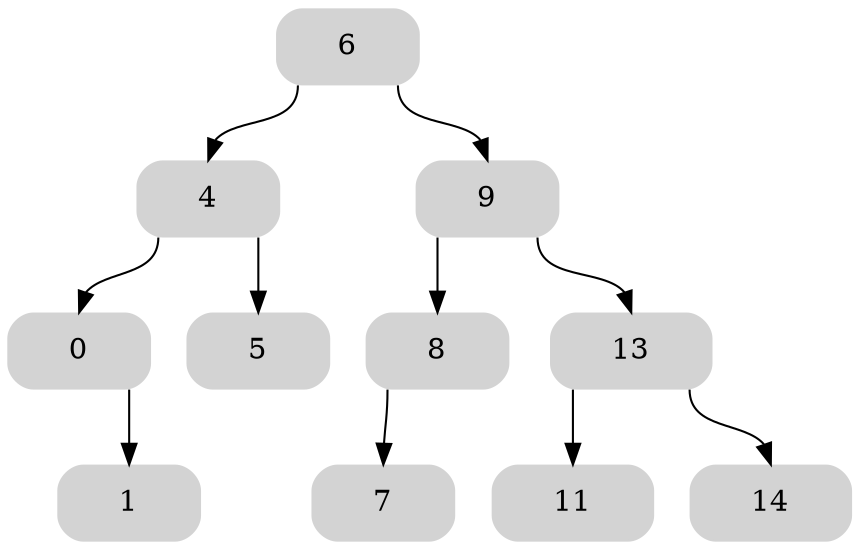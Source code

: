 digraph {
	node [color=lightgray fillcolor=lightgray fontcolor=black shape=record style="filled, rounded"]
	1936213726832 [label="<l>|<v> 6|<r>"]
	1936213726832:l -> 1936221391472:v
	1936213726832:r -> 1936181975456:v
	1936221391472 [label="<l>|<v> 4|<r>"]
	1936221391472:l -> 1936221948432:v
	1936221391472:r -> 1936221948768:v
	1936181975456 [label="<l>|<v> 9|<r>"]
	1936181975456:l -> 1936221948624:v
	1936181975456:r -> 1936221948480:v
	1936221948432 [label="<l>|<v> 0|<r>"]
	1936221948432:r -> 1936221948528:v
	1936221948768 [label="<l>|<v> 5|<r>"]
	1936221948624 [label="<l>|<v> 8|<r>"]
	1936221948624:l -> 1936221948672:v
	1936221948480 [label="<l>|<v> 13|<r>"]
	1936221948480:l -> 1936221948576:v
	1936221948480:r -> 1936221948720:v
	1936221948528 [label="<l>|<v> 1|<r>"]
	1936221948672 [label="<l>|<v> 7|<r>"]
	1936221948576 [label="<l>|<v> 11|<r>"]
	1936221948720 [label="<l>|<v> 14|<r>"]
}
